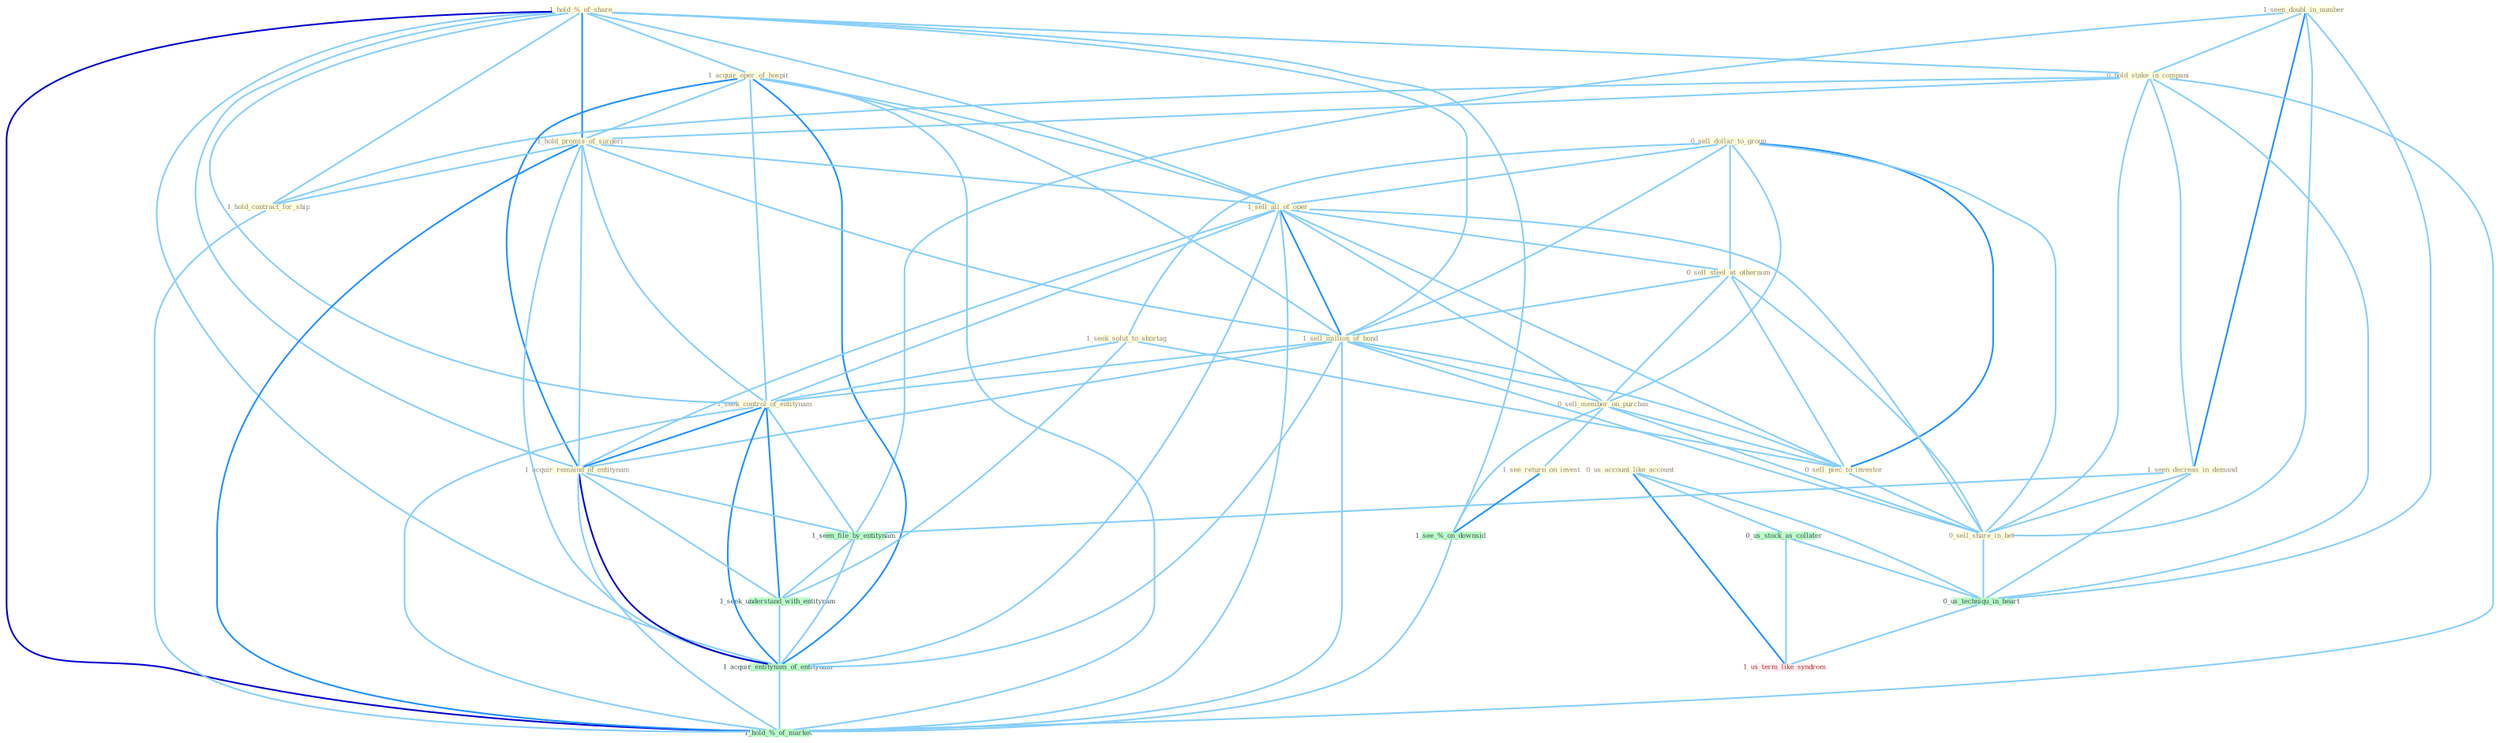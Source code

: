 Graph G{ 
    node
    [shape=polygon,style=filled,width=.5,height=.06,color="#BDFCC9",fixedsize=true,fontsize=4,
    fontcolor="#2f4f4f"];
    {node
    [color="#ffffe0", fontcolor="#8b7d6b"] "1_seen_doubl_in_number " "1_hold_%_of_share " "0_hold_stake_in_compani " "1_acquir_oper_of_hospit " "1_hold_promis_of_surgeri " "0_sell_dollar_to_group " "0_us_account_like_account " "1_sell_all_of_oper " "0_sell_steel_at_othernum " "1_seen_decreas_in_demand " "1_hold_contract_for_ship " "1_seek_solut_to_shortag " "1_sell_million_of_bond " "1_seek_control_of_entitynam " "1_acquir_remaind_of_entitynam " "0_sell_member_on_purchas " "0_sell_piec_to_investor " "1_see_return_on_invest " "0_sell_share_in_bet "}
{node [color="#fff0f5", fontcolor="#b22222"] "1_us_term_like_syndrom "}
edge [color="#B0E2FF"];

	"1_seen_doubl_in_number " -- "0_hold_stake_in_compani " [w="1", color="#87cefa" ];
	"1_seen_doubl_in_number " -- "1_seen_decreas_in_demand " [w="2", color="#1e90ff" , len=0.8];
	"1_seen_doubl_in_number " -- "0_sell_share_in_bet " [w="1", color="#87cefa" ];
	"1_seen_doubl_in_number " -- "1_seen_file_by_entitynam " [w="1", color="#87cefa" ];
	"1_seen_doubl_in_number " -- "0_us_techniqu_in_heart " [w="1", color="#87cefa" ];
	"1_hold_%_of_share " -- "0_hold_stake_in_compani " [w="1", color="#87cefa" ];
	"1_hold_%_of_share " -- "1_acquir_oper_of_hospit " [w="1", color="#87cefa" ];
	"1_hold_%_of_share " -- "1_hold_promis_of_surgeri " [w="2", color="#1e90ff" , len=0.8];
	"1_hold_%_of_share " -- "1_sell_all_of_oper " [w="1", color="#87cefa" ];
	"1_hold_%_of_share " -- "1_hold_contract_for_ship " [w="1", color="#87cefa" ];
	"1_hold_%_of_share " -- "1_sell_million_of_bond " [w="1", color="#87cefa" ];
	"1_hold_%_of_share " -- "1_seek_control_of_entitynam " [w="1", color="#87cefa" ];
	"1_hold_%_of_share " -- "1_acquir_remaind_of_entitynam " [w="1", color="#87cefa" ];
	"1_hold_%_of_share " -- "1_acquir_entitynam_of_entitynam " [w="1", color="#87cefa" ];
	"1_hold_%_of_share " -- "1_see_%_on_downsid " [w="1", color="#87cefa" ];
	"1_hold_%_of_share " -- "1_hold_%_of_market " [w="3", color="#0000cd" , len=0.6];
	"0_hold_stake_in_compani " -- "1_hold_promis_of_surgeri " [w="1", color="#87cefa" ];
	"0_hold_stake_in_compani " -- "1_seen_decreas_in_demand " [w="1", color="#87cefa" ];
	"0_hold_stake_in_compani " -- "1_hold_contract_for_ship " [w="1", color="#87cefa" ];
	"0_hold_stake_in_compani " -- "0_sell_share_in_bet " [w="1", color="#87cefa" ];
	"0_hold_stake_in_compani " -- "0_us_techniqu_in_heart " [w="1", color="#87cefa" ];
	"0_hold_stake_in_compani " -- "1_hold_%_of_market " [w="1", color="#87cefa" ];
	"1_acquir_oper_of_hospit " -- "1_hold_promis_of_surgeri " [w="1", color="#87cefa" ];
	"1_acquir_oper_of_hospit " -- "1_sell_all_of_oper " [w="1", color="#87cefa" ];
	"1_acquir_oper_of_hospit " -- "1_sell_million_of_bond " [w="1", color="#87cefa" ];
	"1_acquir_oper_of_hospit " -- "1_seek_control_of_entitynam " [w="1", color="#87cefa" ];
	"1_acquir_oper_of_hospit " -- "1_acquir_remaind_of_entitynam " [w="2", color="#1e90ff" , len=0.8];
	"1_acquir_oper_of_hospit " -- "1_acquir_entitynam_of_entitynam " [w="2", color="#1e90ff" , len=0.8];
	"1_acquir_oper_of_hospit " -- "1_hold_%_of_market " [w="1", color="#87cefa" ];
	"1_hold_promis_of_surgeri " -- "1_sell_all_of_oper " [w="1", color="#87cefa" ];
	"1_hold_promis_of_surgeri " -- "1_hold_contract_for_ship " [w="1", color="#87cefa" ];
	"1_hold_promis_of_surgeri " -- "1_sell_million_of_bond " [w="1", color="#87cefa" ];
	"1_hold_promis_of_surgeri " -- "1_seek_control_of_entitynam " [w="1", color="#87cefa" ];
	"1_hold_promis_of_surgeri " -- "1_acquir_remaind_of_entitynam " [w="1", color="#87cefa" ];
	"1_hold_promis_of_surgeri " -- "1_acquir_entitynam_of_entitynam " [w="1", color="#87cefa" ];
	"1_hold_promis_of_surgeri " -- "1_hold_%_of_market " [w="2", color="#1e90ff" , len=0.8];
	"0_sell_dollar_to_group " -- "1_sell_all_of_oper " [w="1", color="#87cefa" ];
	"0_sell_dollar_to_group " -- "0_sell_steel_at_othernum " [w="1", color="#87cefa" ];
	"0_sell_dollar_to_group " -- "1_seek_solut_to_shortag " [w="1", color="#87cefa" ];
	"0_sell_dollar_to_group " -- "1_sell_million_of_bond " [w="1", color="#87cefa" ];
	"0_sell_dollar_to_group " -- "0_sell_member_on_purchas " [w="1", color="#87cefa" ];
	"0_sell_dollar_to_group " -- "0_sell_piec_to_investor " [w="2", color="#1e90ff" , len=0.8];
	"0_sell_dollar_to_group " -- "0_sell_share_in_bet " [w="1", color="#87cefa" ];
	"0_us_account_like_account " -- "0_us_stock_as_collater " [w="1", color="#87cefa" ];
	"0_us_account_like_account " -- "0_us_techniqu_in_heart " [w="1", color="#87cefa" ];
	"0_us_account_like_account " -- "1_us_term_like_syndrom " [w="2", color="#1e90ff" , len=0.8];
	"1_sell_all_of_oper " -- "0_sell_steel_at_othernum " [w="1", color="#87cefa" ];
	"1_sell_all_of_oper " -- "1_sell_million_of_bond " [w="2", color="#1e90ff" , len=0.8];
	"1_sell_all_of_oper " -- "1_seek_control_of_entitynam " [w="1", color="#87cefa" ];
	"1_sell_all_of_oper " -- "1_acquir_remaind_of_entitynam " [w="1", color="#87cefa" ];
	"1_sell_all_of_oper " -- "0_sell_member_on_purchas " [w="1", color="#87cefa" ];
	"1_sell_all_of_oper " -- "0_sell_piec_to_investor " [w="1", color="#87cefa" ];
	"1_sell_all_of_oper " -- "0_sell_share_in_bet " [w="1", color="#87cefa" ];
	"1_sell_all_of_oper " -- "1_acquir_entitynam_of_entitynam " [w="1", color="#87cefa" ];
	"1_sell_all_of_oper " -- "1_hold_%_of_market " [w="1", color="#87cefa" ];
	"0_sell_steel_at_othernum " -- "1_sell_million_of_bond " [w="1", color="#87cefa" ];
	"0_sell_steel_at_othernum " -- "0_sell_member_on_purchas " [w="1", color="#87cefa" ];
	"0_sell_steel_at_othernum " -- "0_sell_piec_to_investor " [w="1", color="#87cefa" ];
	"0_sell_steel_at_othernum " -- "0_sell_share_in_bet " [w="1", color="#87cefa" ];
	"1_seen_decreas_in_demand " -- "0_sell_share_in_bet " [w="1", color="#87cefa" ];
	"1_seen_decreas_in_demand " -- "1_seen_file_by_entitynam " [w="1", color="#87cefa" ];
	"1_seen_decreas_in_demand " -- "0_us_techniqu_in_heart " [w="1", color="#87cefa" ];
	"1_hold_contract_for_ship " -- "1_hold_%_of_market " [w="1", color="#87cefa" ];
	"1_seek_solut_to_shortag " -- "1_seek_control_of_entitynam " [w="1", color="#87cefa" ];
	"1_seek_solut_to_shortag " -- "0_sell_piec_to_investor " [w="1", color="#87cefa" ];
	"1_seek_solut_to_shortag " -- "1_seek_understand_with_entitynam " [w="1", color="#87cefa" ];
	"1_sell_million_of_bond " -- "1_seek_control_of_entitynam " [w="1", color="#87cefa" ];
	"1_sell_million_of_bond " -- "1_acquir_remaind_of_entitynam " [w="1", color="#87cefa" ];
	"1_sell_million_of_bond " -- "0_sell_member_on_purchas " [w="1", color="#87cefa" ];
	"1_sell_million_of_bond " -- "0_sell_piec_to_investor " [w="1", color="#87cefa" ];
	"1_sell_million_of_bond " -- "0_sell_share_in_bet " [w="1", color="#87cefa" ];
	"1_sell_million_of_bond " -- "1_acquir_entitynam_of_entitynam " [w="1", color="#87cefa" ];
	"1_sell_million_of_bond " -- "1_hold_%_of_market " [w="1", color="#87cefa" ];
	"1_seek_control_of_entitynam " -- "1_acquir_remaind_of_entitynam " [w="2", color="#1e90ff" , len=0.8];
	"1_seek_control_of_entitynam " -- "1_seen_file_by_entitynam " [w="1", color="#87cefa" ];
	"1_seek_control_of_entitynam " -- "1_seek_understand_with_entitynam " [w="2", color="#1e90ff" , len=0.8];
	"1_seek_control_of_entitynam " -- "1_acquir_entitynam_of_entitynam " [w="2", color="#1e90ff" , len=0.8];
	"1_seek_control_of_entitynam " -- "1_hold_%_of_market " [w="1", color="#87cefa" ];
	"1_acquir_remaind_of_entitynam " -- "1_seen_file_by_entitynam " [w="1", color="#87cefa" ];
	"1_acquir_remaind_of_entitynam " -- "1_seek_understand_with_entitynam " [w="1", color="#87cefa" ];
	"1_acquir_remaind_of_entitynam " -- "1_acquir_entitynam_of_entitynam " [w="3", color="#0000cd" , len=0.6];
	"1_acquir_remaind_of_entitynam " -- "1_hold_%_of_market " [w="1", color="#87cefa" ];
	"0_sell_member_on_purchas " -- "0_sell_piec_to_investor " [w="1", color="#87cefa" ];
	"0_sell_member_on_purchas " -- "1_see_return_on_invest " [w="1", color="#87cefa" ];
	"0_sell_member_on_purchas " -- "0_sell_share_in_bet " [w="1", color="#87cefa" ];
	"0_sell_member_on_purchas " -- "1_see_%_on_downsid " [w="1", color="#87cefa" ];
	"0_sell_piec_to_investor " -- "0_sell_share_in_bet " [w="1", color="#87cefa" ];
	"1_see_return_on_invest " -- "1_see_%_on_downsid " [w="2", color="#1e90ff" , len=0.8];
	"0_sell_share_in_bet " -- "0_us_techniqu_in_heart " [w="1", color="#87cefa" ];
	"1_seen_file_by_entitynam " -- "1_seek_understand_with_entitynam " [w="1", color="#87cefa" ];
	"1_seen_file_by_entitynam " -- "1_acquir_entitynam_of_entitynam " [w="1", color="#87cefa" ];
	"0_us_stock_as_collater " -- "0_us_techniqu_in_heart " [w="1", color="#87cefa" ];
	"0_us_stock_as_collater " -- "1_us_term_like_syndrom " [w="1", color="#87cefa" ];
	"1_seek_understand_with_entitynam " -- "1_acquir_entitynam_of_entitynam " [w="1", color="#87cefa" ];
	"1_acquir_entitynam_of_entitynam " -- "1_hold_%_of_market " [w="1", color="#87cefa" ];
	"0_us_techniqu_in_heart " -- "1_us_term_like_syndrom " [w="1", color="#87cefa" ];
	"1_see_%_on_downsid " -- "1_hold_%_of_market " [w="1", color="#87cefa" ];
}